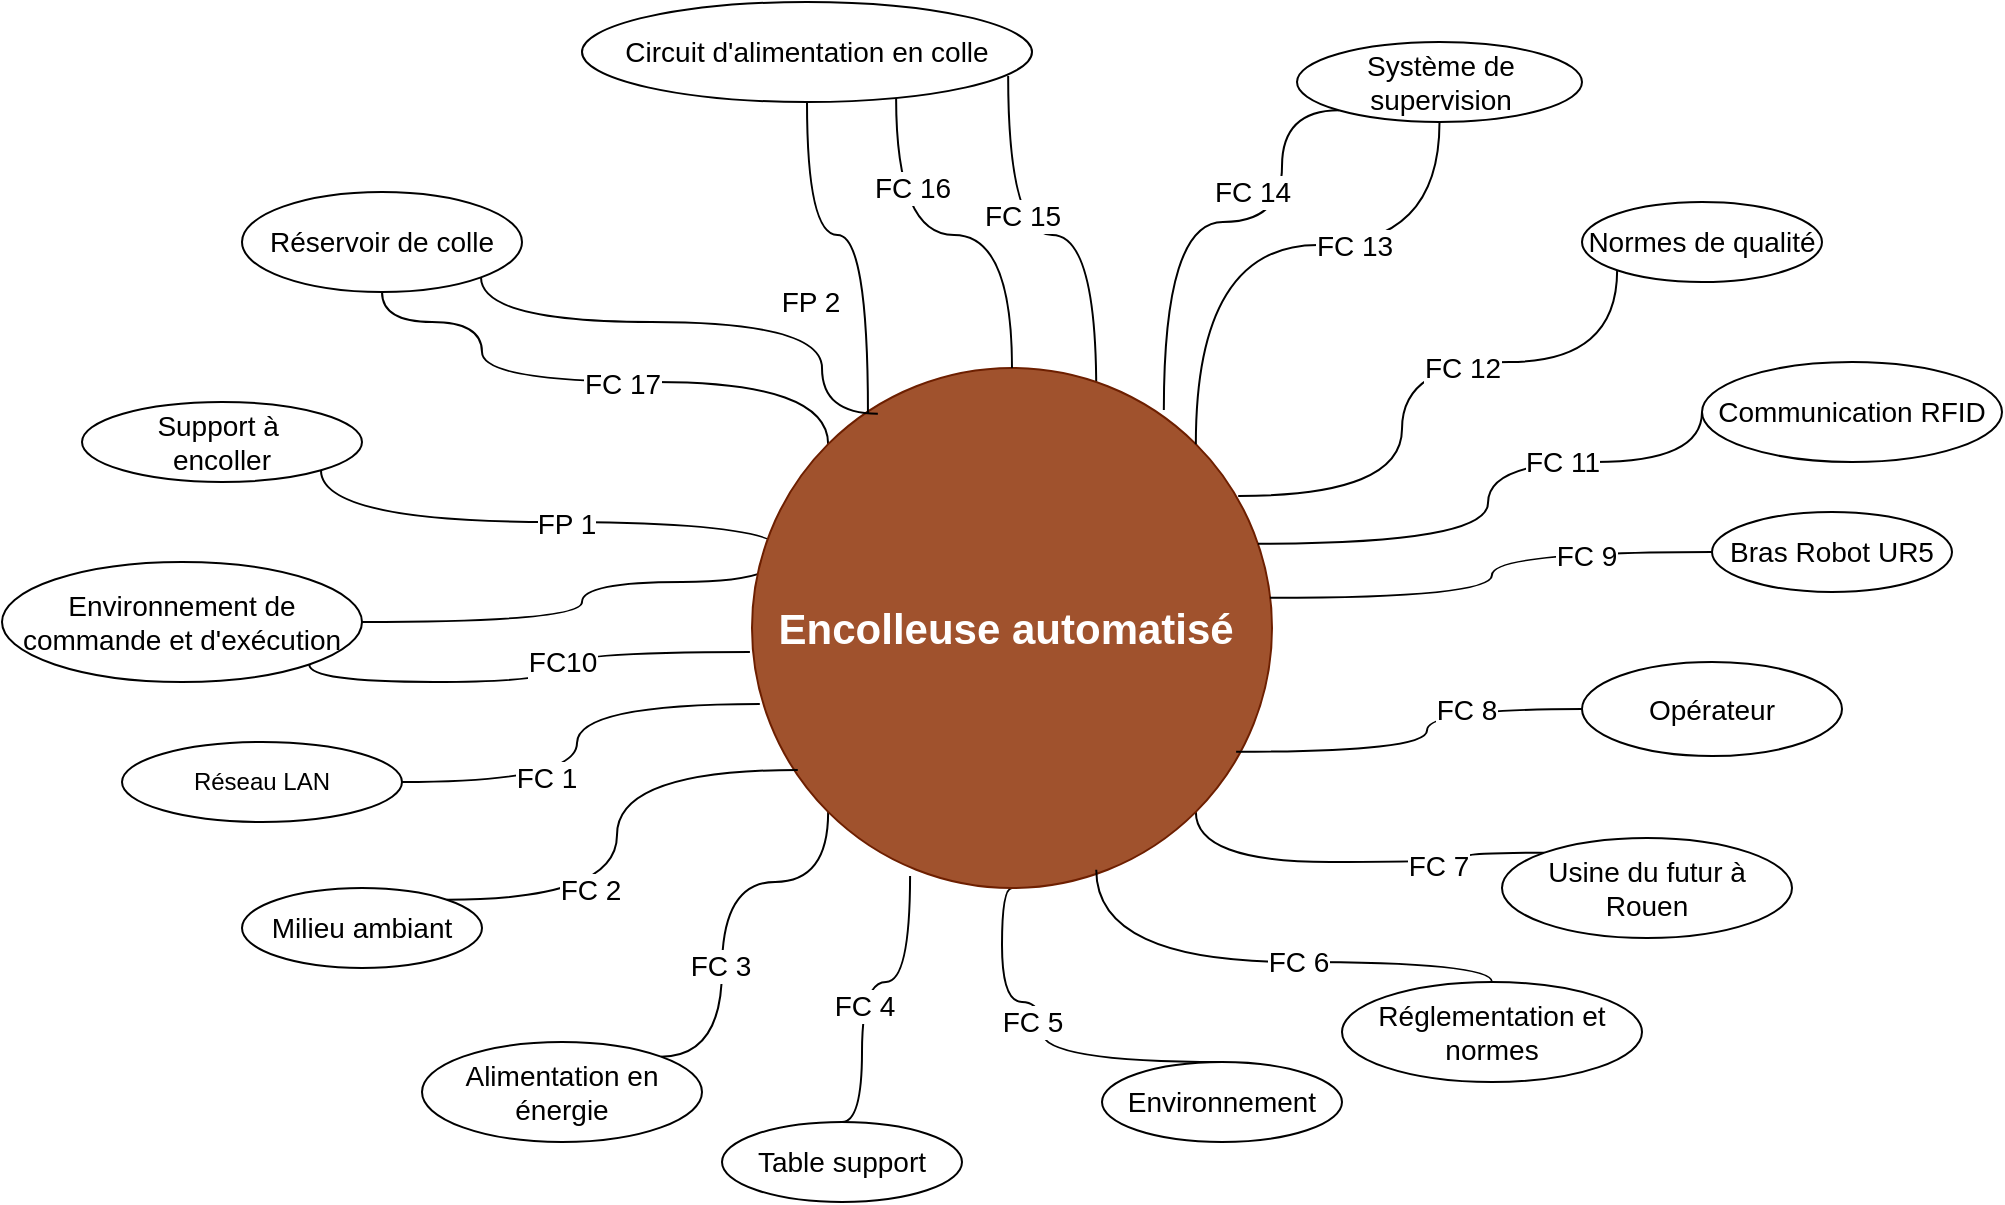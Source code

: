 <mxfile version="26.0.13">
  <diagram name="Page-1" id="jlfPTwxIBofA1yrSqcrZ">
    <mxGraphModel dx="2261" dy="1907" grid="1" gridSize="10" guides="1" tooltips="1" connect="1" arrows="1" fold="1" page="1" pageScale="1" pageWidth="827" pageHeight="1169" math="0" shadow="0">
      <root>
        <mxCell id="0" />
        <mxCell id="1" parent="0" />
        <mxCell id="ZQVcoE4Sk8YREgEVMJvQ-83" style="edgeStyle=orthogonalEdgeStyle;rounded=0;orthogonalLoop=1;jettySize=auto;html=1;exitX=1;exitY=1;exitDx=0;exitDy=0;entryX=1;entryY=0.5;entryDx=0;entryDy=0;curved=1;endArrow=none;startFill=0;" edge="1" parent="1" source="RsO8aFewrcQ2abt0Akd3-2" target="RsO8aFewrcQ2abt0Akd3-7">
          <mxGeometry relative="1" as="geometry">
            <Array as="points">
              <mxPoint x="-10" y="160" />
              <mxPoint x="220" y="160" />
              <mxPoint x="220" y="190" />
              <mxPoint x="120" y="190" />
              <mxPoint x="120" y="210" />
            </Array>
          </mxGeometry>
        </mxCell>
        <mxCell id="ZQVcoE4Sk8YREgEVMJvQ-84" value="&lt;span style=&quot;font-size: 14px;&quot;&gt;FP 1&lt;/span&gt;" style="edgeLabel;html=1;align=center;verticalAlign=middle;resizable=0;points=[];" vertex="1" connectable="0" parent="ZQVcoE4Sk8YREgEVMJvQ-83">
          <mxGeometry x="-0.426" y="-1" relative="1" as="geometry">
            <mxPoint as="offset" />
          </mxGeometry>
        </mxCell>
        <mxCell id="RsO8aFewrcQ2abt0Akd3-2" value="Support à&amp;nbsp;&lt;div&gt;encoller&lt;/div&gt;" style="ellipse;whiteSpace=wrap;html=1;fontSize=14;" parent="1" vertex="1">
          <mxGeometry x="-130" y="100" width="140" height="40" as="geometry" />
        </mxCell>
        <mxCell id="ZQVcoE4Sk8YREgEVMJvQ-69" style="edgeStyle=orthogonalEdgeStyle;rounded=0;orthogonalLoop=1;jettySize=auto;html=1;exitX=0.5;exitY=1;exitDx=0;exitDy=0;entryX=0;entryY=0;entryDx=0;entryDy=0;curved=1;endArrow=none;startFill=0;" edge="1" parent="1" source="RsO8aFewrcQ2abt0Akd3-3" target="RsO8aFewrcQ2abt0Akd3-1">
          <mxGeometry relative="1" as="geometry">
            <Array as="points">
              <mxPoint x="70" y="60" />
              <mxPoint x="70" y="90" />
              <mxPoint x="243" y="90" />
            </Array>
          </mxGeometry>
        </mxCell>
        <mxCell id="ZQVcoE4Sk8YREgEVMJvQ-70" value="&lt;span style=&quot;font-size: 14px;&quot;&gt;FC 17&lt;/span&gt;" style="edgeLabel;html=1;align=center;verticalAlign=middle;resizable=0;points=[];" vertex="1" connectable="0" parent="ZQVcoE4Sk8YREgEVMJvQ-69">
          <mxGeometry x="-0.197" y="-1" relative="1" as="geometry">
            <mxPoint x="45" as="offset" />
          </mxGeometry>
        </mxCell>
        <mxCell id="RsO8aFewrcQ2abt0Akd3-3" value="Réservoir de colle" style="ellipse;whiteSpace=wrap;html=1;fontSize=14;" parent="1" vertex="1">
          <mxGeometry x="-50" y="-5" width="140" height="50" as="geometry" />
        </mxCell>
        <mxCell id="RsO8aFewrcQ2abt0Akd3-7" value="&lt;span style=&quot;font-size: 14px;&quot;&gt;Environnement de commande et d&#39;exécution&lt;/span&gt;" style="ellipse;whiteSpace=wrap;html=1;" parent="1" vertex="1">
          <mxGeometry x="-170" y="180" width="180" height="60" as="geometry" />
        </mxCell>
        <mxCell id="RsO8aFewrcQ2abt0Akd3-11" value="Réseau LAN" style="ellipse;whiteSpace=wrap;html=1;" parent="1" vertex="1">
          <mxGeometry x="-110" y="270" width="140" height="40" as="geometry" />
        </mxCell>
        <mxCell id="RsO8aFewrcQ2abt0Akd3-14" value="Milieu ambiant" style="ellipse;whiteSpace=wrap;html=1;fontSize=14;" parent="1" vertex="1">
          <mxGeometry x="-50" y="343" width="120" height="40" as="geometry" />
        </mxCell>
        <mxCell id="ZQVcoE4Sk8YREgEVMJvQ-77" style="edgeStyle=orthogonalEdgeStyle;rounded=0;orthogonalLoop=1;jettySize=auto;html=1;exitX=1;exitY=0;exitDx=0;exitDy=0;entryX=0;entryY=1;entryDx=0;entryDy=0;curved=1;endArrow=none;startFill=0;" edge="1" parent="1" source="RsO8aFewrcQ2abt0Akd3-17" target="RsO8aFewrcQ2abt0Akd3-1">
          <mxGeometry relative="1" as="geometry">
            <Array as="points">
              <mxPoint x="190" y="427" />
              <mxPoint x="190" y="340" />
              <mxPoint x="243" y="340" />
            </Array>
          </mxGeometry>
        </mxCell>
        <mxCell id="ZQVcoE4Sk8YREgEVMJvQ-78" value="&lt;span style=&quot;font-size: 14px;&quot;&gt;FC 3&lt;/span&gt;" style="edgeLabel;html=1;align=center;verticalAlign=middle;resizable=0;points=[];" vertex="1" connectable="0" parent="ZQVcoE4Sk8YREgEVMJvQ-77">
          <mxGeometry x="-0.264" y="1" relative="1" as="geometry">
            <mxPoint as="offset" />
          </mxGeometry>
        </mxCell>
        <mxCell id="RsO8aFewrcQ2abt0Akd3-17" value="Alimentation en énergie" style="ellipse;whiteSpace=wrap;html=1;fontSize=14;" parent="1" vertex="1">
          <mxGeometry x="40" y="420" width="140" height="50" as="geometry" />
        </mxCell>
        <mxCell id="RsO8aFewrcQ2abt0Akd3-20" value="Table support" style="ellipse;whiteSpace=wrap;html=1;fontSize=14;" parent="1" vertex="1">
          <mxGeometry x="190" y="460" width="120" height="40" as="geometry" />
        </mxCell>
        <mxCell id="ZQVcoE4Sk8YREgEVMJvQ-81" style="edgeStyle=orthogonalEdgeStyle;rounded=0;orthogonalLoop=1;jettySize=auto;html=1;exitX=0.5;exitY=0;exitDx=0;exitDy=0;entryX=0.5;entryY=1;entryDx=0;entryDy=0;curved=1;endArrow=none;startFill=0;" edge="1" parent="1" source="RsO8aFewrcQ2abt0Akd3-23" target="RsO8aFewrcQ2abt0Akd3-1">
          <mxGeometry relative="1" as="geometry">
            <Array as="points">
              <mxPoint x="350" y="400" />
              <mxPoint x="330" y="400" />
              <mxPoint x="330" y="343" />
            </Array>
          </mxGeometry>
        </mxCell>
        <mxCell id="ZQVcoE4Sk8YREgEVMJvQ-82" value="&lt;span style=&quot;font-size: 14px;&quot;&gt;FC 5&lt;/span&gt;" style="edgeLabel;html=1;align=center;verticalAlign=middle;resizable=0;points=[];" vertex="1" connectable="0" parent="ZQVcoE4Sk8YREgEVMJvQ-81">
          <mxGeometry x="-0.028" y="1" relative="1" as="geometry">
            <mxPoint x="-4" y="-12" as="offset" />
          </mxGeometry>
        </mxCell>
        <mxCell id="RsO8aFewrcQ2abt0Akd3-23" value="Environnement" style="ellipse;whiteSpace=wrap;html=1;fontSize=14;" parent="1" vertex="1">
          <mxGeometry x="380" y="430" width="120" height="40" as="geometry" />
        </mxCell>
        <mxCell id="RsO8aFewrcQ2abt0Akd3-26" value="Réglementation et normes" style="ellipse;whiteSpace=wrap;html=1;fontSize=14;" parent="1" vertex="1">
          <mxGeometry x="500" y="390" width="150" height="50" as="geometry" />
        </mxCell>
        <mxCell id="RsO8aFewrcQ2abt0Akd3-29" value="Opérateur" style="ellipse;whiteSpace=wrap;html=1;fontSize=14;" parent="1" vertex="1">
          <mxGeometry x="620" y="230" width="130" height="47" as="geometry" />
        </mxCell>
        <mxCell id="ZQVcoE4Sk8YREgEVMJvQ-48" style="edgeStyle=orthogonalEdgeStyle;rounded=0;orthogonalLoop=1;jettySize=auto;html=1;exitX=0;exitY=0;exitDx=0;exitDy=0;entryX=1;entryY=1;entryDx=0;entryDy=0;curved=1;endArrow=none;startFill=0;" edge="1" parent="1" source="RsO8aFewrcQ2abt0Akd3-30" target="RsO8aFewrcQ2abt0Akd3-1">
          <mxGeometry relative="1" as="geometry">
            <Array as="points">
              <mxPoint x="561" y="330" />
              <mxPoint x="427" y="330" />
            </Array>
          </mxGeometry>
        </mxCell>
        <mxCell id="RsO8aFewrcQ2abt0Akd3-30" value="Usine du futur à Rouen" style="ellipse;whiteSpace=wrap;html=1;fontSize=14;" parent="1" vertex="1">
          <mxGeometry x="580" y="318" width="145" height="50" as="geometry" />
        </mxCell>
        <mxCell id="ZQVcoE4Sk8YREgEVMJvQ-3" value="FC 7" style="edgeLabel;html=1;align=center;verticalAlign=middle;resizable=0;points=[];fontSize=14;" vertex="1" connectable="0" parent="1">
          <mxGeometry x="560" y="330.004" as="geometry">
            <mxPoint x="-12" y="2" as="offset" />
          </mxGeometry>
        </mxCell>
        <mxCell id="ZQVcoE4Sk8YREgEVMJvQ-6" value="Bras Robot UR5" style="ellipse;whiteSpace=wrap;html=1;fontSize=14;" vertex="1" parent="1">
          <mxGeometry x="685" y="155" width="120" height="40" as="geometry" />
        </mxCell>
        <mxCell id="ZQVcoE4Sk8YREgEVMJvQ-10" value="Communication RFID" style="ellipse;whiteSpace=wrap;html=1;fontSize=14;" vertex="1" parent="1">
          <mxGeometry x="680" y="80" width="150" height="50" as="geometry" />
        </mxCell>
        <mxCell id="ZQVcoE4Sk8YREgEVMJvQ-12" value="Normes de qualité" style="ellipse;whiteSpace=wrap;html=1;fontSize=14;" vertex="1" parent="1">
          <mxGeometry x="620" width="120" height="40" as="geometry" />
        </mxCell>
        <mxCell id="ZQVcoE4Sk8YREgEVMJvQ-67" style="edgeStyle=orthogonalEdgeStyle;rounded=0;orthogonalLoop=1;jettySize=auto;html=1;exitX=0.947;exitY=0.74;exitDx=0;exitDy=0;entryX=0.662;entryY=0.042;entryDx=0;entryDy=0;curved=1;exitPerimeter=0;entryPerimeter=0;endArrow=none;startFill=0;" edge="1" parent="1" source="ZQVcoE4Sk8YREgEVMJvQ-18" target="RsO8aFewrcQ2abt0Akd3-1">
          <mxGeometry relative="1" as="geometry" />
        </mxCell>
        <mxCell id="ZQVcoE4Sk8YREgEVMJvQ-68" value="&lt;span style=&quot;font-size: 14px;&quot;&gt;FC 15&lt;/span&gt;" style="edgeLabel;html=1;align=center;verticalAlign=middle;resizable=0;points=[];" vertex="1" connectable="0" parent="ZQVcoE4Sk8YREgEVMJvQ-67">
          <mxGeometry x="-0.305" y="7" relative="1" as="geometry">
            <mxPoint as="offset" />
          </mxGeometry>
        </mxCell>
        <mxCell id="ZQVcoE4Sk8YREgEVMJvQ-18" value="Circuit d&#39;alimentation en colle" style="ellipse;whiteSpace=wrap;html=1;fontSize=14;" vertex="1" parent="1">
          <mxGeometry x="120" y="-100" width="225" height="50" as="geometry" />
        </mxCell>
        <mxCell id="ZQVcoE4Sk8YREgEVMJvQ-24" value="FP 2" style="edgeLabel;html=1;align=center;verticalAlign=middle;resizable=0;points=[];fontSize=14;" vertex="1" connectable="0" parent="1">
          <mxGeometry x="279.998" y="130" as="geometry">
            <mxPoint x="-46" y="-80" as="offset" />
          </mxGeometry>
        </mxCell>
        <mxCell id="RsO8aFewrcQ2abt0Akd3-1" value="&lt;b&gt;&lt;font style=&quot;font-size: 21px;&quot;&gt;Encolleuse automatisé&amp;nbsp;&lt;/font&gt;&lt;/b&gt;" style="ellipse;whiteSpace=wrap;html=1;aspect=fixed;fillColor=#a0522d;strokeColor=#6D1F00;fontColor=#ffffff;fontSize=14;" parent="1" vertex="1">
          <mxGeometry x="205" y="83" width="260" height="260" as="geometry" />
        </mxCell>
        <mxCell id="ZQVcoE4Sk8YREgEVMJvQ-64" style="edgeStyle=orthogonalEdgeStyle;rounded=0;orthogonalLoop=1;jettySize=auto;html=1;exitX=0;exitY=1;exitDx=0;exitDy=0;entryX=0.792;entryY=0.081;entryDx=0;entryDy=0;curved=1;endArrow=none;startFill=0;entryPerimeter=0;" edge="1" parent="1" source="ZQVcoE4Sk8YREgEVMJvQ-46" target="RsO8aFewrcQ2abt0Akd3-1">
          <mxGeometry relative="1" as="geometry">
            <Array as="points">
              <mxPoint x="470" y="-46" />
              <mxPoint x="470" y="10" />
              <mxPoint x="411" y="10" />
            </Array>
          </mxGeometry>
        </mxCell>
        <mxCell id="ZQVcoE4Sk8YREgEVMJvQ-65" value="&lt;span style=&quot;font-size: 14px;&quot;&gt;FC 14&lt;/span&gt;" style="edgeLabel;html=1;align=center;verticalAlign=middle;resizable=0;points=[];" vertex="1" connectable="0" parent="ZQVcoE4Sk8YREgEVMJvQ-64">
          <mxGeometry x="-0.425" y="-15" relative="1" as="geometry">
            <mxPoint y="1" as="offset" />
          </mxGeometry>
        </mxCell>
        <mxCell id="ZQVcoE4Sk8YREgEVMJvQ-46" value="Système de supervision" style="ellipse;whiteSpace=wrap;html=1;fontSize=14;" vertex="1" parent="1">
          <mxGeometry x="477.5" y="-80" width="142.5" height="40" as="geometry" />
        </mxCell>
        <mxCell id="ZQVcoE4Sk8YREgEVMJvQ-47" style="edgeStyle=orthogonalEdgeStyle;rounded=0;orthogonalLoop=1;jettySize=auto;html=1;entryX=0.662;entryY=0.965;entryDx=0;entryDy=0;entryPerimeter=0;curved=1;endArrow=none;startFill=0;" edge="1" parent="1" source="RsO8aFewrcQ2abt0Akd3-26" target="RsO8aFewrcQ2abt0Akd3-1">
          <mxGeometry relative="1" as="geometry">
            <Array as="points">
              <mxPoint x="575" y="380" />
              <mxPoint x="377" y="380" />
            </Array>
          </mxGeometry>
        </mxCell>
        <mxCell id="ZQVcoE4Sk8YREgEVMJvQ-97" value="&lt;span style=&quot;font-size: 14px;&quot;&gt;FC 6&lt;/span&gt;" style="edgeLabel;html=1;align=center;verticalAlign=middle;resizable=0;points=[];" vertex="1" connectable="0" parent="ZQVcoE4Sk8YREgEVMJvQ-47">
          <mxGeometry x="-0.372" y="-10" relative="1" as="geometry">
            <mxPoint x="-27" y="10" as="offset" />
          </mxGeometry>
        </mxCell>
        <mxCell id="ZQVcoE4Sk8YREgEVMJvQ-49" style="edgeStyle=orthogonalEdgeStyle;rounded=0;orthogonalLoop=1;jettySize=auto;html=1;exitX=0.5;exitY=1;exitDx=0;exitDy=0;entryX=1;entryY=0;entryDx=0;entryDy=0;curved=1;endArrow=none;startFill=0;" edge="1" parent="1" source="ZQVcoE4Sk8YREgEVMJvQ-46" target="RsO8aFewrcQ2abt0Akd3-1">
          <mxGeometry relative="1" as="geometry" />
        </mxCell>
        <mxCell id="ZQVcoE4Sk8YREgEVMJvQ-93" value="&lt;span style=&quot;font-size: 14px;&quot;&gt;FC 13&lt;/span&gt;" style="edgeLabel;html=1;align=center;verticalAlign=middle;resizable=0;points=[];" vertex="1" connectable="0" parent="ZQVcoE4Sk8YREgEVMJvQ-49">
          <mxGeometry x="-0.259" y="-1" relative="1" as="geometry">
            <mxPoint y="1" as="offset" />
          </mxGeometry>
        </mxCell>
        <mxCell id="ZQVcoE4Sk8YREgEVMJvQ-50" style="edgeStyle=orthogonalEdgeStyle;rounded=0;orthogonalLoop=1;jettySize=auto;html=1;exitX=0;exitY=0.5;exitDx=0;exitDy=0;curved=1;entryX=0.931;entryY=0.738;entryDx=0;entryDy=0;entryPerimeter=0;endArrow=none;startFill=0;" edge="1" parent="1" source="RsO8aFewrcQ2abt0Akd3-29" target="RsO8aFewrcQ2abt0Akd3-1">
          <mxGeometry relative="1" as="geometry">
            <mxPoint x="450" y="280" as="targetPoint" />
          </mxGeometry>
        </mxCell>
        <mxCell id="ZQVcoE4Sk8YREgEVMJvQ-52" value="&lt;span style=&quot;font-size: 14px;&quot;&gt;FC 8&lt;/span&gt;" style="edgeLabel;html=1;align=center;verticalAlign=middle;resizable=0;points=[];" vertex="1" connectable="0" parent="ZQVcoE4Sk8YREgEVMJvQ-50">
          <mxGeometry x="-0.453" y="3" relative="1" as="geometry">
            <mxPoint x="-5" y="-3" as="offset" />
          </mxGeometry>
        </mxCell>
        <mxCell id="ZQVcoE4Sk8YREgEVMJvQ-56" style="edgeStyle=orthogonalEdgeStyle;rounded=0;orthogonalLoop=1;jettySize=auto;html=1;exitX=0;exitY=0.5;exitDx=0;exitDy=0;entryX=0.996;entryY=0.442;entryDx=0;entryDy=0;entryPerimeter=0;curved=1;endArrow=none;startFill=0;" edge="1" parent="1" source="ZQVcoE4Sk8YREgEVMJvQ-6" target="RsO8aFewrcQ2abt0Akd3-1">
          <mxGeometry relative="1" as="geometry" />
        </mxCell>
        <mxCell id="ZQVcoE4Sk8YREgEVMJvQ-57" value="&lt;span style=&quot;font-size: 14px;&quot;&gt;FC 9&lt;/span&gt;" style="edgeLabel;html=1;align=center;verticalAlign=middle;resizable=0;points=[];" vertex="1" connectable="0" parent="ZQVcoE4Sk8YREgEVMJvQ-56">
          <mxGeometry x="-0.483" y="2" relative="1" as="geometry">
            <mxPoint as="offset" />
          </mxGeometry>
        </mxCell>
        <mxCell id="ZQVcoE4Sk8YREgEVMJvQ-58" style="edgeStyle=orthogonalEdgeStyle;rounded=0;orthogonalLoop=1;jettySize=auto;html=1;exitX=0;exitY=0.5;exitDx=0;exitDy=0;entryX=0.973;entryY=0.338;entryDx=0;entryDy=0;entryPerimeter=0;curved=1;endArrow=none;startFill=0;" edge="1" parent="1" source="ZQVcoE4Sk8YREgEVMJvQ-10" target="RsO8aFewrcQ2abt0Akd3-1">
          <mxGeometry relative="1" as="geometry">
            <Array as="points">
              <mxPoint x="680" y="130" />
              <mxPoint x="573" y="130" />
              <mxPoint x="573" y="171" />
            </Array>
          </mxGeometry>
        </mxCell>
        <mxCell id="ZQVcoE4Sk8YREgEVMJvQ-59" value="&lt;span style=&quot;font-size: 14px;&quot;&gt;FC 11&lt;/span&gt;" style="edgeLabel;html=1;align=center;verticalAlign=middle;resizable=0;points=[];" vertex="1" connectable="0" parent="ZQVcoE4Sk8YREgEVMJvQ-58">
          <mxGeometry x="-0.34" relative="1" as="geometry">
            <mxPoint as="offset" />
          </mxGeometry>
        </mxCell>
        <mxCell id="ZQVcoE4Sk8YREgEVMJvQ-60" style="edgeStyle=orthogonalEdgeStyle;rounded=0;orthogonalLoop=1;jettySize=auto;html=1;exitX=0;exitY=1;exitDx=0;exitDy=0;entryX=0.935;entryY=0.246;entryDx=0;entryDy=0;entryPerimeter=0;curved=1;endArrow=none;startFill=0;" edge="1" parent="1" source="ZQVcoE4Sk8YREgEVMJvQ-12" target="RsO8aFewrcQ2abt0Akd3-1">
          <mxGeometry relative="1" as="geometry">
            <Array as="points">
              <mxPoint x="638" y="80" />
              <mxPoint x="530" y="80" />
              <mxPoint x="530" y="147" />
            </Array>
          </mxGeometry>
        </mxCell>
        <mxCell id="ZQVcoE4Sk8YREgEVMJvQ-61" value="&lt;span style=&quot;font-size: 14px;&quot;&gt;FC 12&lt;/span&gt;" style="edgeLabel;html=1;align=center;verticalAlign=middle;resizable=0;points=[];" vertex="1" connectable="0" parent="ZQVcoE4Sk8YREgEVMJvQ-60">
          <mxGeometry x="-0.183" y="3" relative="1" as="geometry">
            <mxPoint as="offset" />
          </mxGeometry>
        </mxCell>
        <mxCell id="ZQVcoE4Sk8YREgEVMJvQ-62" style="edgeStyle=orthogonalEdgeStyle;rounded=0;orthogonalLoop=1;jettySize=auto;html=1;exitX=0.698;exitY=0.96;exitDx=0;exitDy=0;entryX=0.5;entryY=0;entryDx=0;entryDy=0;curved=1;exitPerimeter=0;endArrow=none;startFill=0;" edge="1" parent="1" source="ZQVcoE4Sk8YREgEVMJvQ-18" target="RsO8aFewrcQ2abt0Akd3-1">
          <mxGeometry relative="1" as="geometry" />
        </mxCell>
        <mxCell id="ZQVcoE4Sk8YREgEVMJvQ-86" value="&lt;span style=&quot;font-size: 14px;&quot;&gt;FC 16&lt;/span&gt;" style="edgeLabel;html=1;align=center;verticalAlign=middle;resizable=0;points=[];" vertex="1" connectable="0" parent="ZQVcoE4Sk8YREgEVMJvQ-62">
          <mxGeometry x="-0.432" y="-1" relative="1" as="geometry">
            <mxPoint x="9" y="-10" as="offset" />
          </mxGeometry>
        </mxCell>
        <mxCell id="ZQVcoE4Sk8YREgEVMJvQ-71" style="edgeStyle=orthogonalEdgeStyle;rounded=0;orthogonalLoop=1;jettySize=auto;html=1;exitX=1;exitY=1;exitDx=0;exitDy=0;entryX=-0.004;entryY=0.546;entryDx=0;entryDy=0;entryPerimeter=0;curved=1;endArrow=none;startFill=0;" edge="1" parent="1" source="RsO8aFewrcQ2abt0Akd3-7" target="RsO8aFewrcQ2abt0Akd3-1">
          <mxGeometry relative="1" as="geometry">
            <Array as="points">
              <mxPoint x="-16" y="240" />
              <mxPoint x="108" y="240" />
              <mxPoint x="108" y="225" />
            </Array>
          </mxGeometry>
        </mxCell>
        <mxCell id="ZQVcoE4Sk8YREgEVMJvQ-72" value="&lt;span style=&quot;font-size: 14px;&quot;&gt;FC10&lt;/span&gt;" style="edgeLabel;html=1;align=center;verticalAlign=middle;resizable=0;points=[];" vertex="1" connectable="0" parent="ZQVcoE4Sk8YREgEVMJvQ-71">
          <mxGeometry x="-0.141" y="-4" relative="1" as="geometry">
            <mxPoint x="30" y="-14" as="offset" />
          </mxGeometry>
        </mxCell>
        <mxCell id="ZQVcoE4Sk8YREgEVMJvQ-73" style="edgeStyle=orthogonalEdgeStyle;rounded=0;orthogonalLoop=1;jettySize=auto;html=1;exitX=1;exitY=0.5;exitDx=0;exitDy=0;entryX=0.015;entryY=0.646;entryDx=0;entryDy=0;entryPerimeter=0;curved=1;endArrow=none;startFill=0;" edge="1" parent="1" source="RsO8aFewrcQ2abt0Akd3-11" target="RsO8aFewrcQ2abt0Akd3-1">
          <mxGeometry relative="1" as="geometry" />
        </mxCell>
        <mxCell id="ZQVcoE4Sk8YREgEVMJvQ-74" value="&lt;span style=&quot;font-size: 14px;&quot;&gt;FC 1&lt;/span&gt;" style="edgeLabel;html=1;align=center;verticalAlign=middle;resizable=0;points=[];" vertex="1" connectable="0" parent="ZQVcoE4Sk8YREgEVMJvQ-73">
          <mxGeometry x="-0.343" y="2" relative="1" as="geometry">
            <mxPoint as="offset" />
          </mxGeometry>
        </mxCell>
        <mxCell id="ZQVcoE4Sk8YREgEVMJvQ-75" style="edgeStyle=orthogonalEdgeStyle;rounded=0;orthogonalLoop=1;jettySize=auto;html=1;exitX=1;exitY=0;exitDx=0;exitDy=0;entryX=0.088;entryY=0.773;entryDx=0;entryDy=0;entryPerimeter=0;curved=1;endArrow=none;startFill=0;" edge="1" parent="1" source="RsO8aFewrcQ2abt0Akd3-14" target="RsO8aFewrcQ2abt0Akd3-1">
          <mxGeometry relative="1" as="geometry" />
        </mxCell>
        <mxCell id="ZQVcoE4Sk8YREgEVMJvQ-76" value="&lt;span style=&quot;font-size: 14px;&quot;&gt;FC 2&lt;/span&gt;" style="edgeLabel;html=1;align=center;verticalAlign=middle;resizable=0;points=[];" vertex="1" connectable="0" parent="ZQVcoE4Sk8YREgEVMJvQ-75">
          <mxGeometry x="-0.405" y="5" relative="1" as="geometry">
            <mxPoint as="offset" />
          </mxGeometry>
        </mxCell>
        <mxCell id="ZQVcoE4Sk8YREgEVMJvQ-79" style="edgeStyle=orthogonalEdgeStyle;rounded=0;orthogonalLoop=1;jettySize=auto;html=1;exitX=0.5;exitY=0;exitDx=0;exitDy=0;entryX=0.304;entryY=0.977;entryDx=0;entryDy=0;entryPerimeter=0;curved=1;endArrow=none;startFill=0;" edge="1" parent="1" source="RsO8aFewrcQ2abt0Akd3-20" target="RsO8aFewrcQ2abt0Akd3-1">
          <mxGeometry relative="1" as="geometry">
            <mxPoint x="180" y="440" as="sourcePoint" />
            <Array as="points">
              <mxPoint x="260" y="460" />
              <mxPoint x="260" y="390" />
              <mxPoint x="284" y="390" />
            </Array>
          </mxGeometry>
        </mxCell>
        <mxCell id="ZQVcoE4Sk8YREgEVMJvQ-80" value="&lt;span style=&quot;font-size: 14px;&quot;&gt;FC 4&lt;/span&gt;" style="edgeLabel;html=1;align=center;verticalAlign=middle;resizable=0;points=[];" vertex="1" connectable="0" parent="ZQVcoE4Sk8YREgEVMJvQ-79">
          <mxGeometry x="-0.13" y="-1" relative="1" as="geometry">
            <mxPoint as="offset" />
          </mxGeometry>
        </mxCell>
        <mxCell id="ZQVcoE4Sk8YREgEVMJvQ-90" style="edgeStyle=orthogonalEdgeStyle;rounded=0;orthogonalLoop=1;jettySize=auto;html=1;exitX=1;exitY=1;exitDx=0;exitDy=0;entryX=0.242;entryY=0.088;entryDx=0;entryDy=0;entryPerimeter=0;curved=1;endArrow=none;startFill=0;" edge="1" parent="1" source="RsO8aFewrcQ2abt0Akd3-3" target="RsO8aFewrcQ2abt0Akd3-1">
          <mxGeometry relative="1" as="geometry">
            <Array as="points">
              <mxPoint x="70" y="60" />
              <mxPoint x="240" y="60" />
              <mxPoint x="240" y="106" />
            </Array>
          </mxGeometry>
        </mxCell>
        <mxCell id="ZQVcoE4Sk8YREgEVMJvQ-91" style="edgeStyle=orthogonalEdgeStyle;rounded=0;orthogonalLoop=1;jettySize=auto;html=1;exitX=0.5;exitY=1;exitDx=0;exitDy=0;entryX=0.223;entryY=0.088;entryDx=0;entryDy=0;entryPerimeter=0;curved=1;endArrow=none;startFill=0;" edge="1" parent="1" source="ZQVcoE4Sk8YREgEVMJvQ-18" target="RsO8aFewrcQ2abt0Akd3-1">
          <mxGeometry relative="1" as="geometry" />
        </mxCell>
      </root>
    </mxGraphModel>
  </diagram>
</mxfile>
